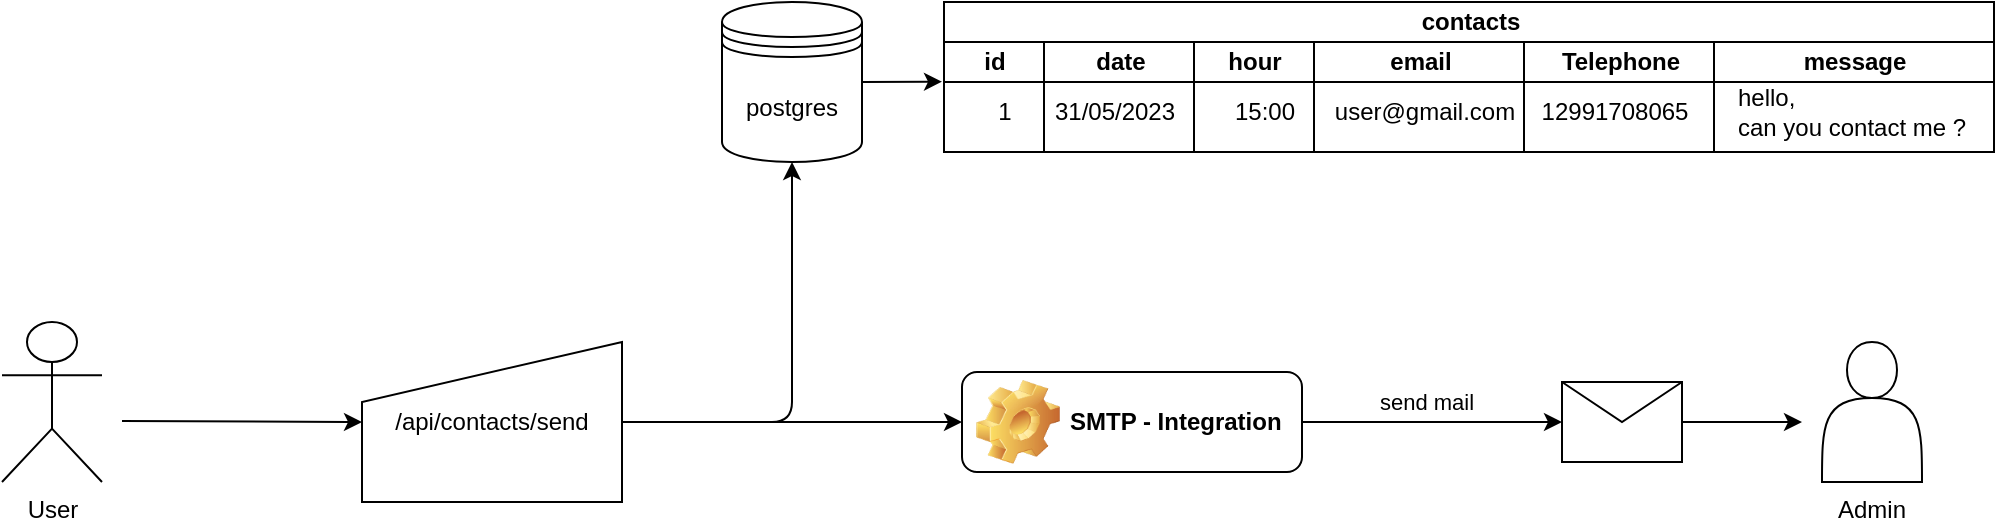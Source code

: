 <mxfile>
    <diagram id="eq-va9jUGTlsY4EYPArv" name="Page-1">
        <mxGraphModel dx="1108" dy="800" grid="1" gridSize="10" guides="1" tooltips="1" connect="1" arrows="1" fold="1" page="1" pageScale="1" pageWidth="850" pageHeight="1100" background="#ffffff" math="0" shadow="0">
            <root>
                <mxCell id="0"/>
                <mxCell id="1" parent="0"/>
                <mxCell id="6" value="User" style="shape=umlActor;verticalLabelPosition=bottom;verticalAlign=top;html=1;outlineConnect=0;" parent="1" vertex="1">
                    <mxGeometry x="30" y="190" width="50" height="80" as="geometry"/>
                </mxCell>
                <mxCell id="9" value="" style="endArrow=classic;html=1;entryX=0;entryY=0.5;entryDx=0;entryDy=0;" parent="1" target="14" edge="1">
                    <mxGeometry width="50" height="50" relative="1" as="geometry">
                        <mxPoint x="90" y="239.5" as="sourcePoint"/>
                        <mxPoint x="180" y="239.5" as="targetPoint"/>
                    </mxGeometry>
                </mxCell>
                <mxCell id="57" style="edgeStyle=none;html=1;exitX=1;exitY=0.5;exitDx=0;exitDy=0;" parent="1" source="10" edge="1">
                    <mxGeometry relative="1" as="geometry">
                        <mxPoint x="500" y="69.862" as="targetPoint"/>
                    </mxGeometry>
                </mxCell>
                <mxCell id="10" value="postgres" style="shape=datastore;whiteSpace=wrap;html=1;" parent="1" vertex="1">
                    <mxGeometry x="390" y="30" width="70" height="80" as="geometry"/>
                </mxCell>
                <mxCell id="45" style="edgeStyle=none;html=1;entryX=0.5;entryY=1;entryDx=0;entryDy=0;exitX=1;exitY=0.5;exitDx=0;exitDy=0;" parent="1" source="14" target="10" edge="1">
                    <mxGeometry relative="1" as="geometry">
                        <Array as="points">
                            <mxPoint x="425" y="240"/>
                        </Array>
                    </mxGeometry>
                </mxCell>
                <mxCell id="49" style="edgeStyle=none;html=1;entryX=0;entryY=0.5;entryDx=0;entryDy=0;" parent="1" source="14" target="48" edge="1">
                    <mxGeometry relative="1" as="geometry"/>
                </mxCell>
                <mxCell id="14" value="/api/contacts/send" style="shape=manualInput;whiteSpace=wrap;html=1;" parent="1" vertex="1">
                    <mxGeometry x="210" y="200" width="130" height="80" as="geometry"/>
                </mxCell>
                <mxCell id="40" value="contacts" style="swimlane;childLayout=stackLayout;resizeParent=1;resizeParentMax=0;startSize=20;html=1;" parent="1" vertex="1">
                    <mxGeometry x="501" y="30" width="525" height="75" as="geometry">
                        <mxRectangle x="500" y="35" width="90" height="30" as="alternateBounds"/>
                    </mxGeometry>
                </mxCell>
                <mxCell id="41" value="id" style="swimlane;startSize=20;html=1;" parent="40" vertex="1">
                    <mxGeometry y="20" width="50" height="55" as="geometry">
                        <mxRectangle y="20" width="40" height="50" as="alternateBounds"/>
                    </mxGeometry>
                </mxCell>
                <mxCell id="65" value="1" style="text;html=1;align=center;verticalAlign=middle;resizable=0;points=[];autosize=1;strokeColor=none;fillColor=none;" parent="41" vertex="1">
                    <mxGeometry x="15" y="20" width="30" height="30" as="geometry"/>
                </mxCell>
                <mxCell id="42" value="date" style="swimlane;startSize=20;html=1;" parent="40" vertex="1">
                    <mxGeometry x="50" y="20" width="75" height="55" as="geometry"/>
                </mxCell>
                <mxCell id="66" value="31/05/2023" style="text;html=1;align=center;verticalAlign=middle;resizable=0;points=[];autosize=1;strokeColor=none;fillColor=none;" parent="42" vertex="1">
                    <mxGeometry x="-5" y="20" width="80" height="30" as="geometry"/>
                </mxCell>
                <mxCell id="43" value="hour" style="swimlane;startSize=20;html=1;" parent="40" vertex="1">
                    <mxGeometry x="125" y="20" width="60" height="55" as="geometry"/>
                </mxCell>
                <mxCell id="67" value="15:00" style="text;html=1;align=center;verticalAlign=middle;resizable=0;points=[];autosize=1;strokeColor=none;fillColor=none;" parent="43" vertex="1">
                    <mxGeometry x="10" y="20" width="50" height="30" as="geometry"/>
                </mxCell>
                <mxCell id="61" value="email" style="swimlane;startSize=20;html=1;" parent="40" vertex="1">
                    <mxGeometry x="185" y="20" width="105" height="55" as="geometry"/>
                </mxCell>
                <mxCell id="68" value="user@gmail.com" style="text;html=1;align=center;verticalAlign=middle;resizable=0;points=[];autosize=1;strokeColor=none;fillColor=none;" parent="61" vertex="1">
                    <mxGeometry y="20" width="110" height="30" as="geometry"/>
                </mxCell>
                <mxCell id="62" value="Telephone" style="swimlane;startSize=20;html=1;" parent="40" vertex="1">
                    <mxGeometry x="290" y="20" width="95" height="55" as="geometry"/>
                </mxCell>
                <mxCell id="69" value="12991708065" style="text;html=1;align=center;verticalAlign=middle;resizable=0;points=[];autosize=1;strokeColor=none;fillColor=none;" parent="62" vertex="1">
                    <mxGeometry x="-5" y="20" width="100" height="30" as="geometry"/>
                </mxCell>
                <mxCell id="63" value="message" style="swimlane;startSize=20;html=1;" parent="40" vertex="1">
                    <mxGeometry x="385" y="20" width="140" height="55" as="geometry"/>
                </mxCell>
                <mxCell id="70" value="hello, &lt;br&gt;can you contact me ?" style="text;html=1;align=left;verticalAlign=middle;resizable=0;points=[];autosize=1;strokeColor=none;fillColor=none;" parent="63" vertex="1">
                    <mxGeometry x="10" y="15" width="140" height="40" as="geometry"/>
                </mxCell>
                <mxCell id="54" style="edgeStyle=none;html=1;entryX=0;entryY=0.5;entryDx=0;entryDy=0;" parent="1" source="48" target="53" edge="1">
                    <mxGeometry relative="1" as="geometry">
                        <mxPoint x="770" y="240" as="targetPoint"/>
                    </mxGeometry>
                </mxCell>
                <mxCell id="56" value="send mail" style="edgeLabel;html=1;align=center;verticalAlign=middle;resizable=0;points=[];" parent="54" vertex="1" connectable="0">
                    <mxGeometry x="-0.529" y="1" relative="1" as="geometry">
                        <mxPoint x="31" y="-9" as="offset"/>
                    </mxGeometry>
                </mxCell>
                <mxCell id="48" value="SMTP - Integration" style="label;whiteSpace=wrap;html=1;image=img/clipart/Gear_128x128.png" parent="1" vertex="1">
                    <mxGeometry x="510" y="215" width="170" height="50" as="geometry"/>
                </mxCell>
                <mxCell id="52" value="Admin" style="shape=actor;whiteSpace=wrap;html=1;labelPosition=center;verticalLabelPosition=bottom;align=center;verticalAlign=top;" parent="1" vertex="1">
                    <mxGeometry x="940" y="200" width="50" height="70" as="geometry"/>
                </mxCell>
                <mxCell id="55" style="edgeStyle=none;html=1;" parent="1" source="53" edge="1">
                    <mxGeometry relative="1" as="geometry">
                        <mxPoint x="930" y="240" as="targetPoint"/>
                    </mxGeometry>
                </mxCell>
                <mxCell id="53" value="" style="shape=message;html=1;html=1;outlineConnect=0;labelPosition=center;verticalLabelPosition=bottom;align=center;verticalAlign=top;" parent="1" vertex="1">
                    <mxGeometry x="810" y="220" width="60" height="40" as="geometry"/>
                </mxCell>
            </root>
        </mxGraphModel>
    </diagram>
</mxfile>